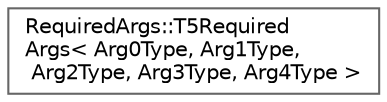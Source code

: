 digraph "Graphical Class Hierarchy"
{
 // INTERACTIVE_SVG=YES
 // LATEX_PDF_SIZE
  bgcolor="transparent";
  edge [fontname=Helvetica,fontsize=10,labelfontname=Helvetica,labelfontsize=10];
  node [fontname=Helvetica,fontsize=10,shape=box,height=0.2,width=0.4];
  rankdir="LR";
  Node0 [id="Node000000",label="RequiredArgs::T5Required\lArgs\< Arg0Type, Arg1Type,\l Arg2Type, Arg3Type, Arg4Type \>",height=0.2,width=0.4,color="grey40", fillcolor="white", style="filled",URL="$d5/d64/structRequiredArgs_1_1T5RequiredArgs.html",tooltip=" "];
}
